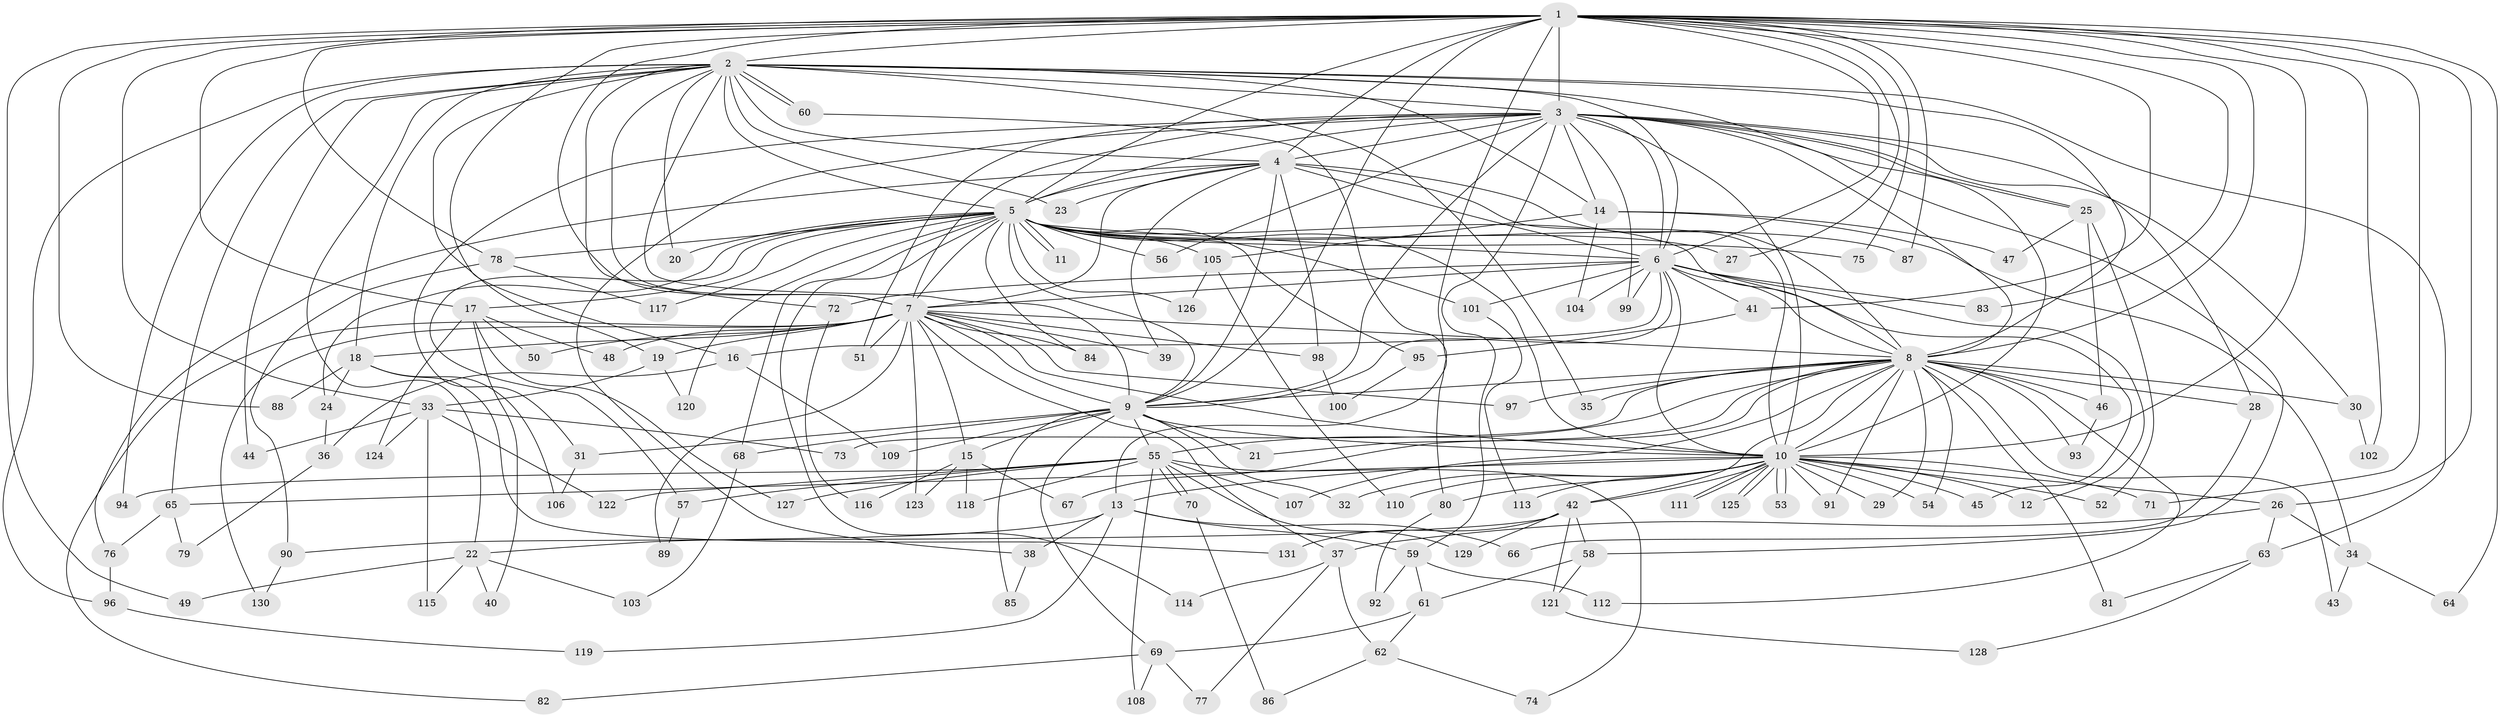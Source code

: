 // Generated by graph-tools (version 1.1) at 2025/34/03/09/25 02:34:38]
// undirected, 131 vertices, 287 edges
graph export_dot {
graph [start="1"]
  node [color=gray90,style=filled];
  1;
  2;
  3;
  4;
  5;
  6;
  7;
  8;
  9;
  10;
  11;
  12;
  13;
  14;
  15;
  16;
  17;
  18;
  19;
  20;
  21;
  22;
  23;
  24;
  25;
  26;
  27;
  28;
  29;
  30;
  31;
  32;
  33;
  34;
  35;
  36;
  37;
  38;
  39;
  40;
  41;
  42;
  43;
  44;
  45;
  46;
  47;
  48;
  49;
  50;
  51;
  52;
  53;
  54;
  55;
  56;
  57;
  58;
  59;
  60;
  61;
  62;
  63;
  64;
  65;
  66;
  67;
  68;
  69;
  70;
  71;
  72;
  73;
  74;
  75;
  76;
  77;
  78;
  79;
  80;
  81;
  82;
  83;
  84;
  85;
  86;
  87;
  88;
  89;
  90;
  91;
  92;
  93;
  94;
  95;
  96;
  97;
  98;
  99;
  100;
  101;
  102;
  103;
  104;
  105;
  106;
  107;
  108;
  109;
  110;
  111;
  112;
  113;
  114;
  115;
  116;
  117;
  118;
  119;
  120;
  121;
  122;
  123;
  124;
  125;
  126;
  127;
  128;
  129;
  130;
  131;
  1 -- 2;
  1 -- 3;
  1 -- 4;
  1 -- 5;
  1 -- 6;
  1 -- 7;
  1 -- 8;
  1 -- 9;
  1 -- 10;
  1 -- 13;
  1 -- 16;
  1 -- 17;
  1 -- 26;
  1 -- 27;
  1 -- 33;
  1 -- 41;
  1 -- 49;
  1 -- 64;
  1 -- 71;
  1 -- 75;
  1 -- 78;
  1 -- 83;
  1 -- 87;
  1 -- 88;
  1 -- 102;
  2 -- 3;
  2 -- 4;
  2 -- 5;
  2 -- 6;
  2 -- 7;
  2 -- 8;
  2 -- 9;
  2 -- 10;
  2 -- 14;
  2 -- 18;
  2 -- 19;
  2 -- 20;
  2 -- 22;
  2 -- 23;
  2 -- 35;
  2 -- 44;
  2 -- 60;
  2 -- 60;
  2 -- 63;
  2 -- 65;
  2 -- 72;
  2 -- 94;
  2 -- 96;
  3 -- 4;
  3 -- 5;
  3 -- 6;
  3 -- 7;
  3 -- 8;
  3 -- 9;
  3 -- 10;
  3 -- 14;
  3 -- 25;
  3 -- 25;
  3 -- 28;
  3 -- 30;
  3 -- 31;
  3 -- 38;
  3 -- 51;
  3 -- 56;
  3 -- 58;
  3 -- 59;
  3 -- 99;
  4 -- 5;
  4 -- 6;
  4 -- 7;
  4 -- 8;
  4 -- 9;
  4 -- 10;
  4 -- 23;
  4 -- 39;
  4 -- 76;
  4 -- 98;
  5 -- 6;
  5 -- 7;
  5 -- 8;
  5 -- 9;
  5 -- 10;
  5 -- 11;
  5 -- 11;
  5 -- 17;
  5 -- 20;
  5 -- 24;
  5 -- 27;
  5 -- 56;
  5 -- 57;
  5 -- 68;
  5 -- 75;
  5 -- 78;
  5 -- 84;
  5 -- 87;
  5 -- 95;
  5 -- 101;
  5 -- 105;
  5 -- 114;
  5 -- 117;
  5 -- 120;
  5 -- 126;
  6 -- 7;
  6 -- 8;
  6 -- 9;
  6 -- 10;
  6 -- 12;
  6 -- 16;
  6 -- 41;
  6 -- 45;
  6 -- 72;
  6 -- 83;
  6 -- 99;
  6 -- 101;
  6 -- 104;
  7 -- 8;
  7 -- 9;
  7 -- 10;
  7 -- 15;
  7 -- 18;
  7 -- 19;
  7 -- 37;
  7 -- 39;
  7 -- 48;
  7 -- 50;
  7 -- 51;
  7 -- 82;
  7 -- 84;
  7 -- 89;
  7 -- 97;
  7 -- 98;
  7 -- 123;
  7 -- 130;
  8 -- 9;
  8 -- 10;
  8 -- 21;
  8 -- 28;
  8 -- 29;
  8 -- 30;
  8 -- 35;
  8 -- 42;
  8 -- 43;
  8 -- 46;
  8 -- 54;
  8 -- 55;
  8 -- 67;
  8 -- 73;
  8 -- 81;
  8 -- 91;
  8 -- 93;
  8 -- 97;
  8 -- 107;
  8 -- 112;
  9 -- 10;
  9 -- 15;
  9 -- 21;
  9 -- 31;
  9 -- 32;
  9 -- 55;
  9 -- 68;
  9 -- 69;
  9 -- 85;
  9 -- 109;
  10 -- 12;
  10 -- 13;
  10 -- 26;
  10 -- 29;
  10 -- 32;
  10 -- 42;
  10 -- 45;
  10 -- 52;
  10 -- 53;
  10 -- 53;
  10 -- 54;
  10 -- 65;
  10 -- 71;
  10 -- 80;
  10 -- 91;
  10 -- 110;
  10 -- 111;
  10 -- 111;
  10 -- 113;
  10 -- 125;
  10 -- 125;
  13 -- 22;
  13 -- 38;
  13 -- 59;
  13 -- 66;
  13 -- 119;
  14 -- 34;
  14 -- 47;
  14 -- 104;
  14 -- 105;
  15 -- 67;
  15 -- 116;
  15 -- 118;
  15 -- 123;
  16 -- 36;
  16 -- 109;
  17 -- 40;
  17 -- 48;
  17 -- 50;
  17 -- 124;
  17 -- 127;
  18 -- 24;
  18 -- 88;
  18 -- 106;
  18 -- 131;
  19 -- 33;
  19 -- 120;
  22 -- 40;
  22 -- 49;
  22 -- 103;
  22 -- 115;
  24 -- 36;
  25 -- 46;
  25 -- 47;
  25 -- 52;
  26 -- 34;
  26 -- 37;
  26 -- 63;
  28 -- 66;
  30 -- 102;
  31 -- 106;
  33 -- 44;
  33 -- 73;
  33 -- 115;
  33 -- 122;
  33 -- 124;
  34 -- 43;
  34 -- 64;
  36 -- 79;
  37 -- 62;
  37 -- 77;
  37 -- 114;
  38 -- 85;
  41 -- 95;
  42 -- 58;
  42 -- 90;
  42 -- 121;
  42 -- 129;
  42 -- 131;
  46 -- 93;
  55 -- 57;
  55 -- 70;
  55 -- 70;
  55 -- 74;
  55 -- 94;
  55 -- 107;
  55 -- 108;
  55 -- 118;
  55 -- 122;
  55 -- 127;
  55 -- 129;
  57 -- 89;
  58 -- 61;
  58 -- 121;
  59 -- 61;
  59 -- 92;
  59 -- 112;
  60 -- 80;
  61 -- 62;
  61 -- 69;
  62 -- 74;
  62 -- 86;
  63 -- 81;
  63 -- 128;
  65 -- 76;
  65 -- 79;
  68 -- 103;
  69 -- 77;
  69 -- 82;
  69 -- 108;
  70 -- 86;
  72 -- 116;
  76 -- 96;
  78 -- 90;
  78 -- 117;
  80 -- 92;
  90 -- 130;
  95 -- 100;
  96 -- 119;
  98 -- 100;
  101 -- 113;
  105 -- 110;
  105 -- 126;
  121 -- 128;
}
